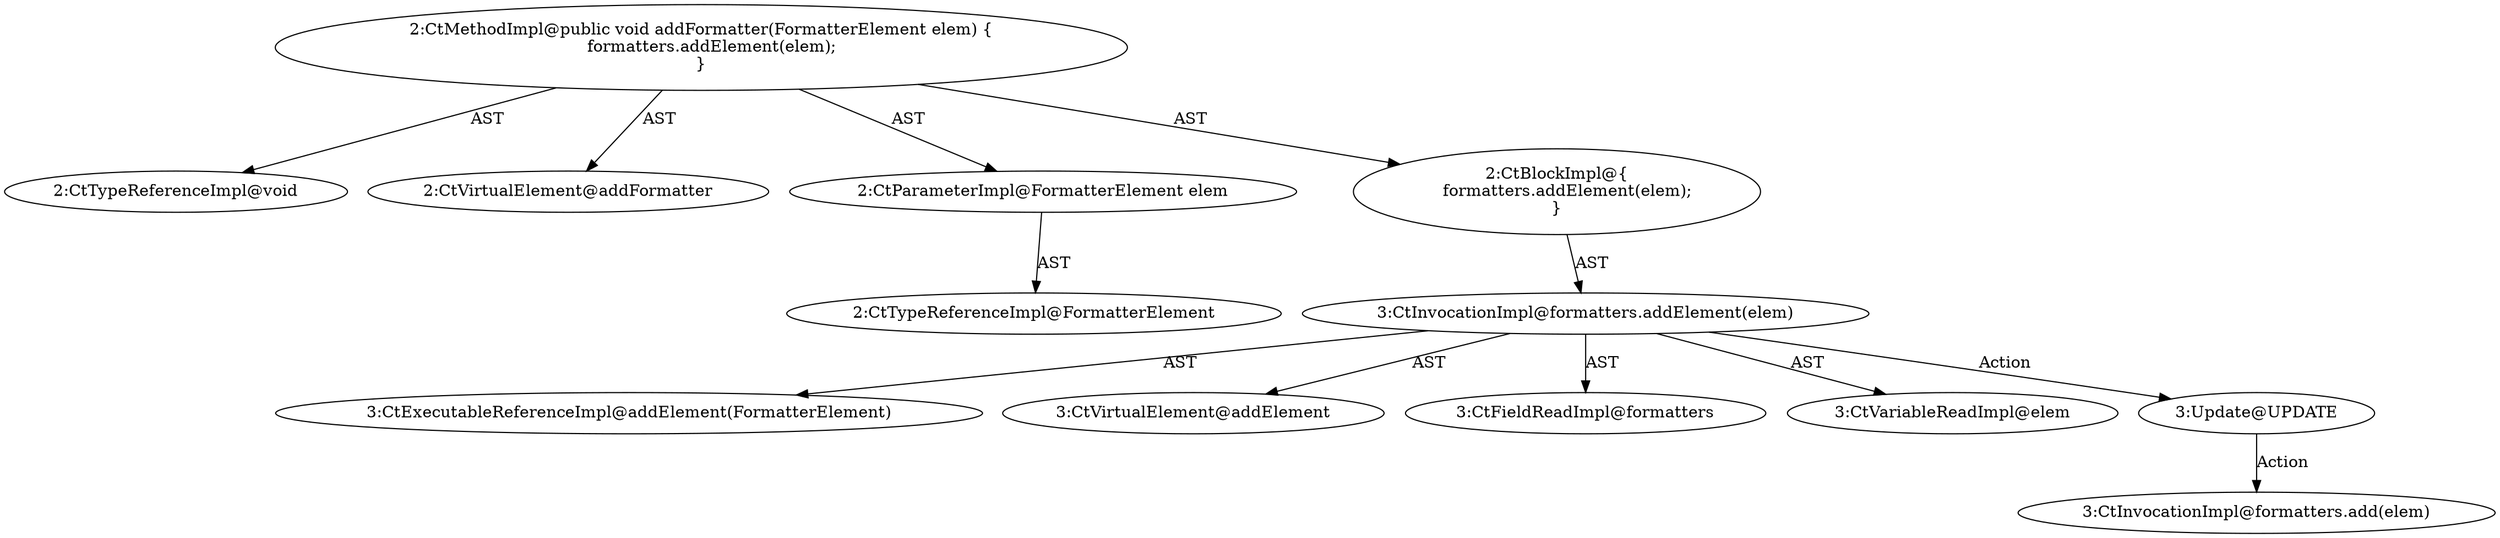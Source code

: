 digraph "addFormatter#?,FormatterElement" {
0 [label="2:CtTypeReferenceImpl@void" shape=ellipse]
1 [label="2:CtVirtualElement@addFormatter" shape=ellipse]
2 [label="2:CtParameterImpl@FormatterElement elem" shape=ellipse]
3 [label="2:CtTypeReferenceImpl@FormatterElement" shape=ellipse]
4 [label="3:CtExecutableReferenceImpl@addElement(FormatterElement)" shape=ellipse]
5 [label="3:CtVirtualElement@addElement" shape=ellipse]
6 [label="3:CtFieldReadImpl@formatters" shape=ellipse]
7 [label="3:CtVariableReadImpl@elem" shape=ellipse]
8 [label="3:CtInvocationImpl@formatters.addElement(elem)" shape=ellipse]
9 [label="2:CtBlockImpl@\{
    formatters.addElement(elem);
\}" shape=ellipse]
10 [label="2:CtMethodImpl@public void addFormatter(FormatterElement elem) \{
    formatters.addElement(elem);
\}" shape=ellipse]
11 [label="3:Update@UPDATE" shape=ellipse]
12 [label="3:CtInvocationImpl@formatters.add(elem)" shape=ellipse]
2 -> 3 [label="AST"];
8 -> 5 [label="AST"];
8 -> 6 [label="AST"];
8 -> 4 [label="AST"];
8 -> 7 [label="AST"];
8 -> 11 [label="Action"];
9 -> 8 [label="AST"];
10 -> 1 [label="AST"];
10 -> 0 [label="AST"];
10 -> 2 [label="AST"];
10 -> 9 [label="AST"];
11 -> 12 [label="Action"];
}